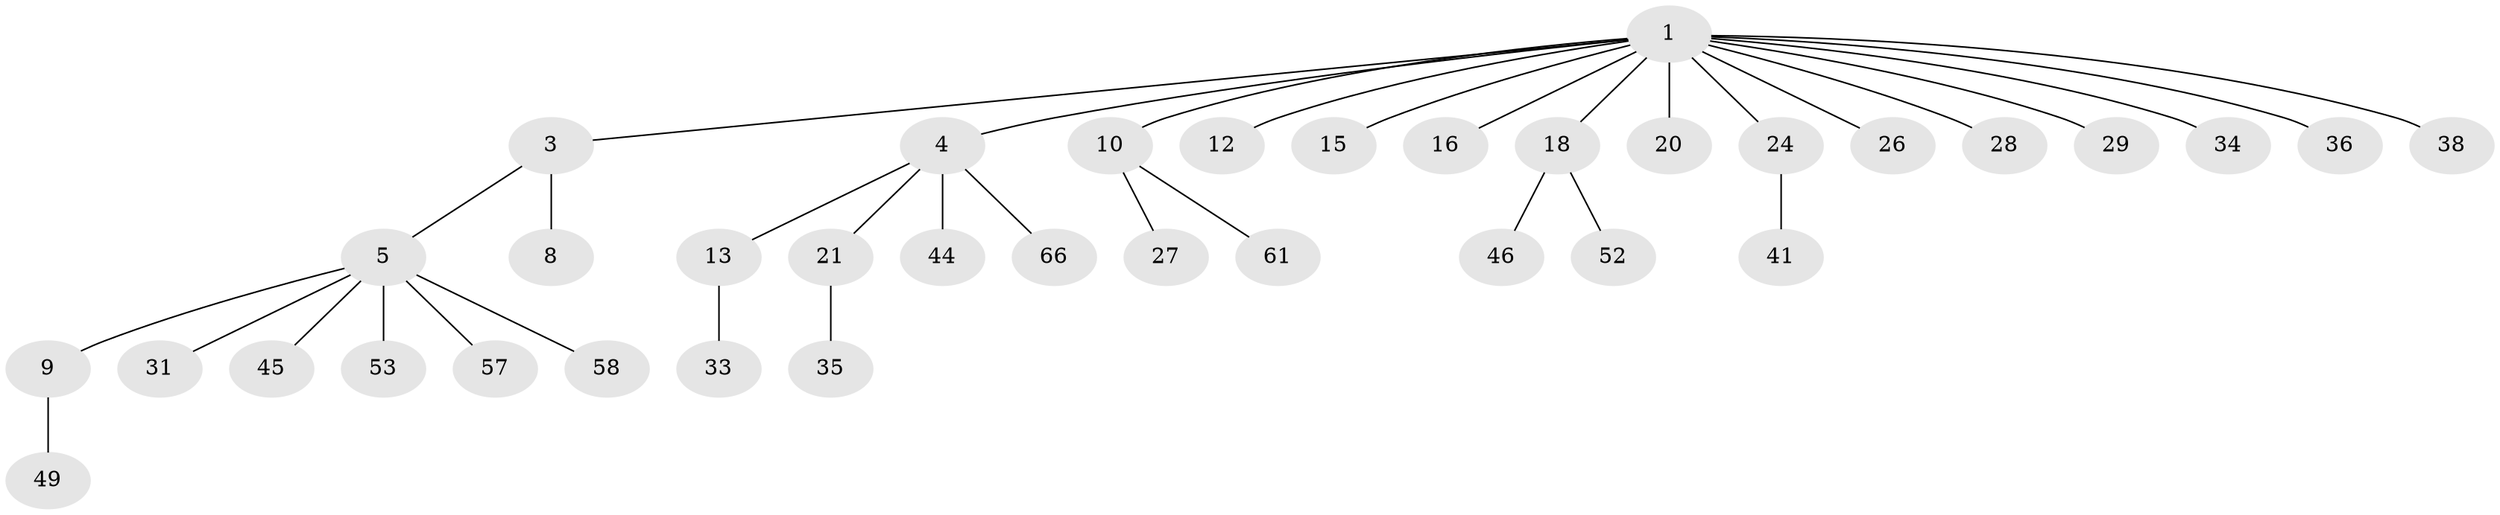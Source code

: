 // original degree distribution, {8: 0.011111111111111112, 6: 0.022222222222222223, 4: 0.1111111111111111, 2: 0.34444444444444444, 3: 0.05555555555555555, 1: 0.45555555555555555}
// Generated by graph-tools (version 1.1) at 2025/19/03/04/25 18:19:25]
// undirected, 36 vertices, 35 edges
graph export_dot {
graph [start="1"]
  node [color=gray90,style=filled];
  1 [super="+2+11"];
  3 [super="+56"];
  4 [super="+40+6"];
  5 [super="+23+7"];
  8 [super="+32"];
  9 [super="+17"];
  10 [super="+47"];
  12 [super="+70"];
  13 [super="+82"];
  15 [super="+77"];
  16 [super="+73"];
  18 [super="+67"];
  20 [super="+39+54"];
  21 [super="+30"];
  24 [super="+37+84+25"];
  26 [super="+71"];
  27;
  28 [super="+85"];
  29;
  31 [super="+89"];
  33 [super="+43"];
  34;
  35;
  36 [super="+51"];
  38 [super="+88"];
  41;
  44 [super="+48"];
  45 [super="+62"];
  46 [super="+75"];
  49 [super="+78+50"];
  52 [super="+90"];
  53 [super="+59"];
  57;
  58 [super="+83"];
  61 [super="+69"];
  66;
  1 -- 3;
  1 -- 12;
  1 -- 16;
  1 -- 20;
  1 -- 26;
  1 -- 38;
  1 -- 4;
  1 -- 36;
  1 -- 10;
  1 -- 28;
  1 -- 15;
  1 -- 18;
  1 -- 34;
  1 -- 24;
  1 -- 29;
  3 -- 5;
  3 -- 8;
  4 -- 44;
  4 -- 66;
  4 -- 13;
  4 -- 21;
  5 -- 9;
  5 -- 31;
  5 -- 58;
  5 -- 45;
  5 -- 53;
  5 -- 57;
  9 -- 49;
  10 -- 27;
  10 -- 61;
  13 -- 33;
  18 -- 46;
  18 -- 52;
  21 -- 35;
  24 -- 41;
}

